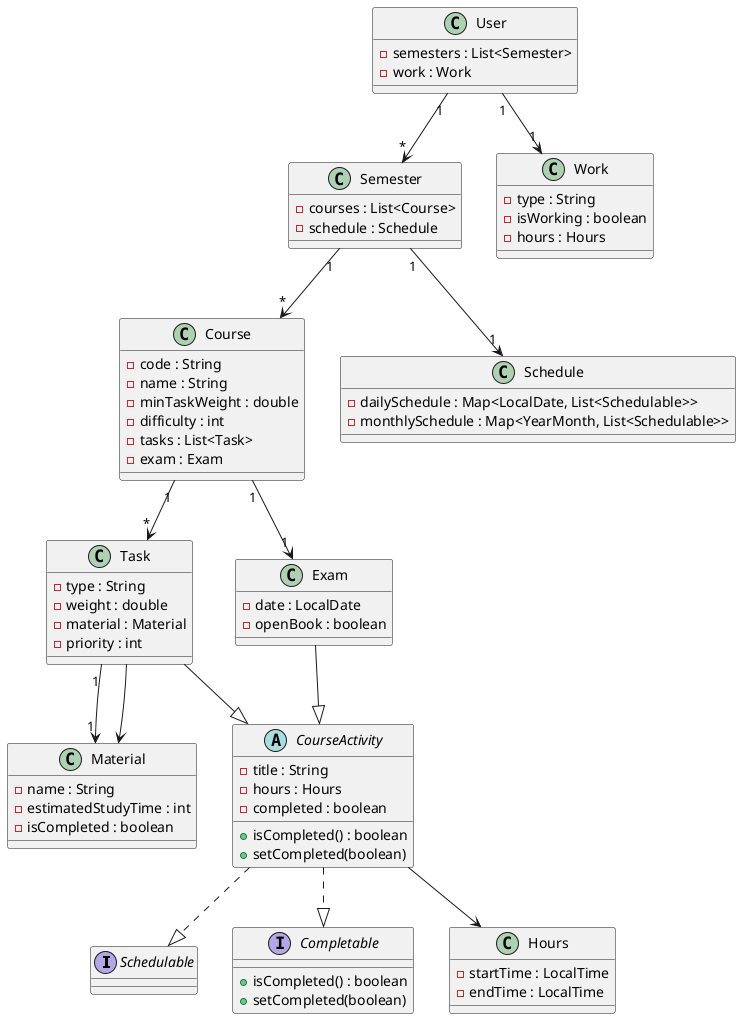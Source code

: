 @startuml


interface Schedulable
interface Completable {
  + isCompleted() : boolean
  + setCompleted(boolean)
}


class User {
  - semesters : List<Semester>
  - work : Work
}

class Semester {
  - courses : List<Course>
  - schedule : Schedule
}

class Work {
  - type : String
  - isWorking : boolean
  - hours : Hours
}

class Course {
  - code : String
  - name : String
  - minTaskWeight : double
  - difficulty : int
  - tasks : List<Task>
  - exam : Exam
}

class Hours {
  - startTime : LocalTime
  - endTime : LocalTime
}

class Material {
  - name : String
  - estimatedStudyTime : int
  - isCompleted : boolean
}

class Schedule {
  - dailySchedule : Map<LocalDate, List<Schedulable>>
  - monthlySchedule : Map<YearMonth, List<Schedulable>>
}

' מחלקה אבסטרקטית חדשה
abstract class CourseActivity {
  - title : String
  - hours : Hours
  - completed : boolean
  + isCompleted() : boolean
  + setCompleted(boolean)
}

class Task {
  - type : String
  - weight : double
  - material : Material
  - priority : int
}

class Exam {
  - date : LocalDate
  - openBook : boolean
}

' היררכיות ויחסים
User "1" --> "*" Semester
User "1" --> "1" Work
Semester "1" --> "*" Course
Semester "1" --> "1" Schedule
Course "1" --> "*" Task
Course "1" --> "1" Exam
Task "1" --> "1" Material

CourseActivity --> Hours
Task --> Material

CourseActivity ..|> Schedulable
CourseActivity ..|> Completable
Task --|> CourseActivity
Exam --|> CourseActivity

@enduml

